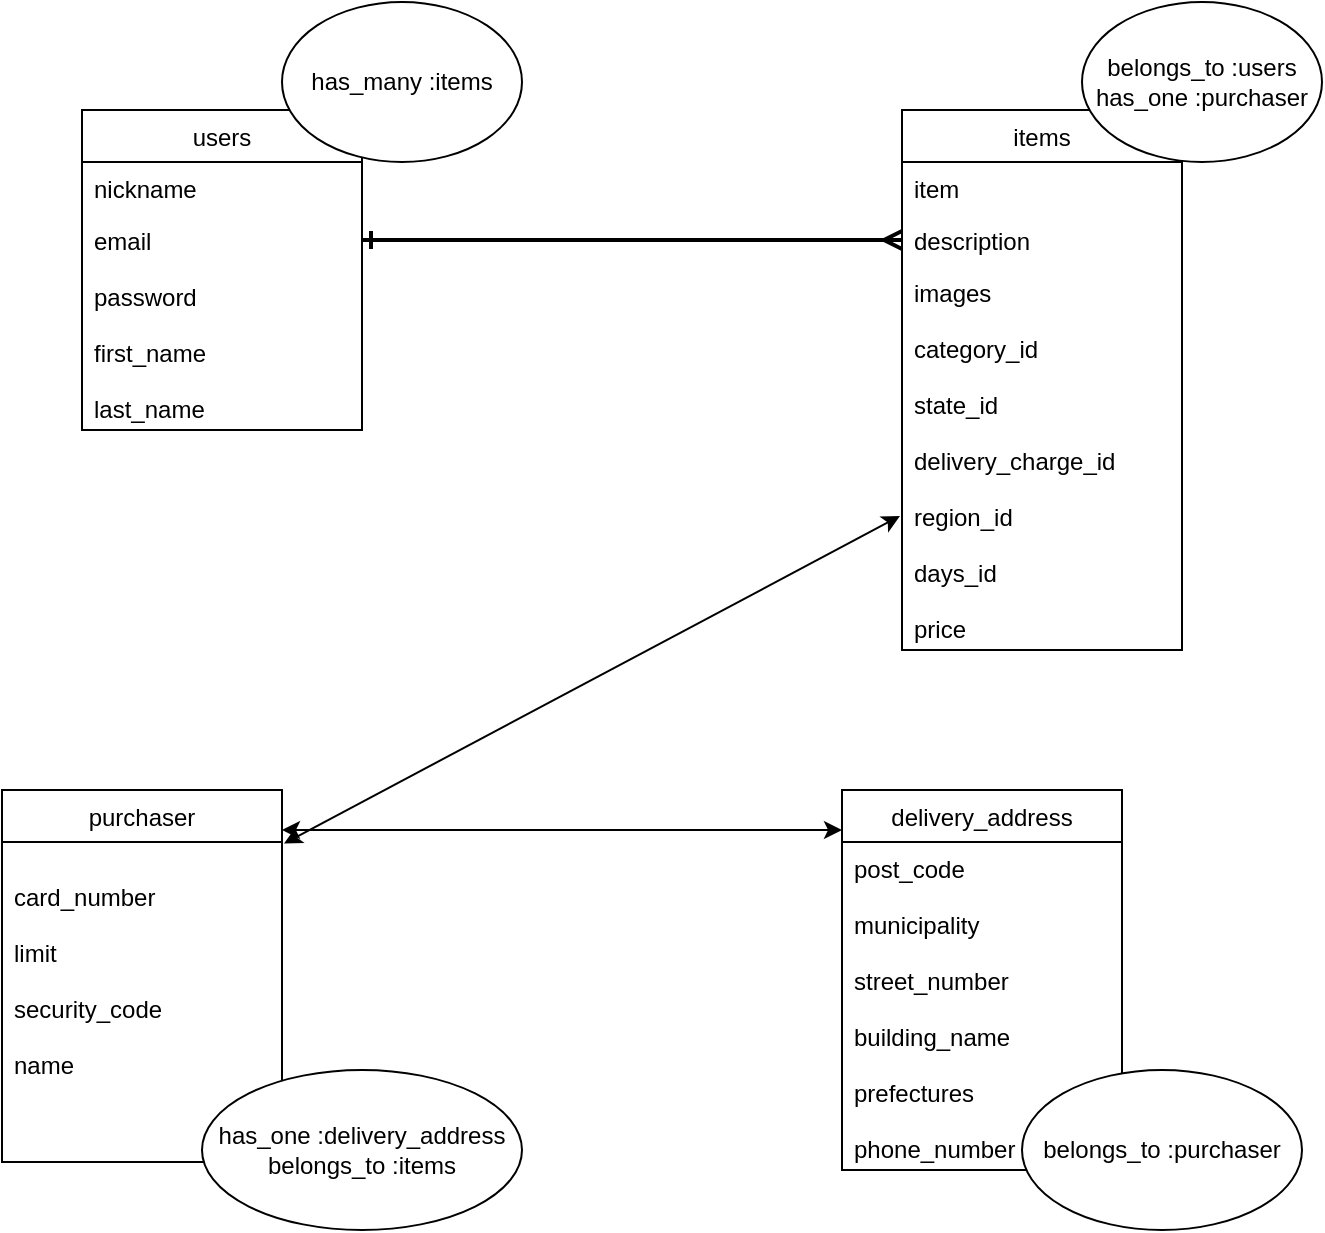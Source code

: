 <mxfile>
    <diagram id="GBxvEX4R5D4INYHLSnsr" name="ページ1">
        <mxGraphModel dx="654" dy="680" grid="1" gridSize="10" guides="1" tooltips="1" connect="0" arrows="1" fold="1" page="1" pageScale="1" pageWidth="827" pageHeight="1169" math="0" shadow="0">
            <root>
                <mxCell id="0"/>
                <mxCell id="1" parent="0"/>
                <mxCell id="2" value="users" style="swimlane;fontStyle=0;childLayout=stackLayout;horizontal=1;startSize=26;fillColor=none;horizontalStack=0;resizeParent=1;resizeParentMax=0;resizeLast=0;collapsible=1;marginBottom=0;" parent="1" vertex="1">
                    <mxGeometry x="180" y="120" width="140" height="160" as="geometry"/>
                </mxCell>
                <mxCell id="3" value="nickname" style="text;strokeColor=none;fillColor=none;align=left;verticalAlign=top;spacingLeft=4;spacingRight=4;overflow=hidden;rotatable=0;points=[[0,0.5],[1,0.5]];portConstraint=eastwest;" parent="2" vertex="1">
                    <mxGeometry y="26" width="140" height="26" as="geometry"/>
                </mxCell>
                <mxCell id="5" value="email&#10;&#10;password&#10;&#10;first_name&#10;&#10;last_name" style="text;strokeColor=none;fillColor=none;align=left;verticalAlign=top;spacingLeft=4;spacingRight=4;overflow=hidden;rotatable=0;points=[[0,0.5],[1,0.5]];portConstraint=eastwest;" parent="2" vertex="1">
                    <mxGeometry y="52" width="140" height="108" as="geometry"/>
                </mxCell>
                <mxCell id="6" value="items" style="swimlane;fontStyle=0;childLayout=stackLayout;horizontal=1;startSize=26;fillColor=none;horizontalStack=0;resizeParent=1;resizeParentMax=0;resizeLast=0;collapsible=1;marginBottom=0;" parent="1" vertex="1">
                    <mxGeometry x="590" y="120" width="140" height="270" as="geometry"/>
                </mxCell>
                <mxCell id="7" value="item" style="text;strokeColor=none;fillColor=none;align=left;verticalAlign=top;spacingLeft=4;spacingRight=4;overflow=hidden;rotatable=0;points=[[0,0.5],[1,0.5]];portConstraint=eastwest;" parent="6" vertex="1">
                    <mxGeometry y="26" width="140" height="26" as="geometry"/>
                </mxCell>
                <mxCell id="8" value="description" style="text;strokeColor=none;fillColor=none;align=left;verticalAlign=top;spacingLeft=4;spacingRight=4;overflow=hidden;rotatable=0;points=[[0,0.5],[1,0.5]];portConstraint=eastwest;" parent="6" vertex="1">
                    <mxGeometry y="52" width="140" height="26" as="geometry"/>
                </mxCell>
                <mxCell id="9" value="images&#10;&#10;category_id&#10;&#10;state_id&#10;&#10;delivery_charge_id&#10;&#10;region_id&#10;&#10;days_id&#10;&#10;price&#10;&#10;" style="text;strokeColor=none;fillColor=none;align=left;verticalAlign=top;spacingLeft=4;spacingRight=4;overflow=hidden;rotatable=0;points=[[0,0.5],[1,0.5]];portConstraint=eastwest;" parent="6" vertex="1">
                    <mxGeometry y="78" width="140" height="192" as="geometry"/>
                </mxCell>
                <mxCell id="10" style="edgeStyle=none;html=1;exitX=1;exitY=0.5;exitDx=0;exitDy=0;entryX=0;entryY=0.5;entryDx=0;entryDy=0;dashed=1;endArrow=ERmany;endFill=0;strokeColor=none;" parent="1" target="8" edge="1">
                    <mxGeometry relative="1" as="geometry">
                        <mxPoint x="320" y="185" as="sourcePoint"/>
                        <Array as="points"/>
                    </mxGeometry>
                </mxCell>
                <mxCell id="11" style="edgeStyle=none;html=1;exitX=1;exitY=0.5;exitDx=0;exitDy=0;endArrow=ERmany;endFill=0;strokeWidth=2;sourcePerimeterSpacing=0;targetPerimeterSpacing=0;jumpSize=14;jumpStyle=arc;rounded=0;entryX=0;entryY=0.5;entryDx=0;entryDy=0;startArrow=ERone;startFill=0;" parent="1" target="8" edge="1">
                    <mxGeometry relative="1" as="geometry">
                        <mxPoint x="550" y="185" as="targetPoint"/>
                        <mxPoint x="320" y="185" as="sourcePoint"/>
                    </mxGeometry>
                </mxCell>
                <mxCell id="15" value="" style="endArrow=classic;startArrow=classic;html=1;" edge="1" parent="1">
                    <mxGeometry width="50" height="50" relative="1" as="geometry">
                        <mxPoint x="560" y="480" as="sourcePoint"/>
                        <mxPoint x="280" y="480" as="targetPoint"/>
                        <Array as="points"/>
                    </mxGeometry>
                </mxCell>
                <mxCell id="16" value="has_many :items" style="ellipse;whiteSpace=wrap;html=1;" vertex="1" parent="1">
                    <mxGeometry x="280" y="66" width="120" height="80" as="geometry"/>
                </mxCell>
                <mxCell id="17" value="belongs_to :users&lt;br&gt;has_one :purchaser" style="ellipse;whiteSpace=wrap;html=1;" vertex="1" parent="1">
                    <mxGeometry x="680" y="66" width="120" height="80" as="geometry"/>
                </mxCell>
                <mxCell id="20" value="purchaser" style="swimlane;fontStyle=0;childLayout=stackLayout;horizontal=1;startSize=26;fillColor=none;horizontalStack=0;resizeParent=1;resizeParentMax=0;resizeLast=0;collapsible=1;marginBottom=0;" vertex="1" parent="1">
                    <mxGeometry x="140" y="460" width="140" height="186" as="geometry"/>
                </mxCell>
                <mxCell id="23" value="&#10;card_number&#10;&#10;limit&#10;&#10;security_code&#10;&#10;name" style="text;strokeColor=none;fillColor=none;align=left;verticalAlign=top;spacingLeft=4;spacingRight=4;overflow=hidden;rotatable=0;points=[[0,0.5],[1,0.5]];portConstraint=eastwest;" vertex="1" parent="20">
                    <mxGeometry y="26" width="140" height="160" as="geometry"/>
                </mxCell>
                <mxCell id="25" value="" style="endArrow=classic;startArrow=classic;html=1;exitX=1.007;exitY=0.144;exitDx=0;exitDy=0;exitPerimeter=0;entryX=-0.007;entryY=0.651;entryDx=0;entryDy=0;entryPerimeter=0;" edge="1" parent="1" source="20" target="9">
                    <mxGeometry width="50" height="50" relative="1" as="geometry">
                        <mxPoint x="440" y="370" as="sourcePoint"/>
                        <mxPoint x="490" y="320" as="targetPoint"/>
                    </mxGeometry>
                </mxCell>
                <mxCell id="26" value="delivery_address" style="swimlane;fontStyle=0;childLayout=stackLayout;horizontal=1;startSize=26;fillColor=none;horizontalStack=0;resizeParent=1;resizeParentMax=0;resizeLast=0;collapsible=1;marginBottom=0;" vertex="1" parent="1">
                    <mxGeometry x="560" y="460" width="140" height="190" as="geometry"/>
                </mxCell>
                <mxCell id="27" value="post_code&#10;&#10;municipality&#10;&#10;street_number&#10;&#10;building_name&#10;&#10;prefectures&#10;&#10;phone_number" style="text;strokeColor=none;fillColor=none;align=left;verticalAlign=top;spacingLeft=4;spacingRight=4;overflow=hidden;rotatable=0;points=[[0,0.5],[1,0.5]];portConstraint=eastwest;" vertex="1" parent="26">
                    <mxGeometry y="26" width="140" height="164" as="geometry"/>
                </mxCell>
                <mxCell id="30" value="has_one :delivery_address&lt;br&gt;belongs_to :items" style="ellipse;whiteSpace=wrap;html=1;" vertex="1" parent="1">
                    <mxGeometry x="240" y="600" width="160" height="80" as="geometry"/>
                </mxCell>
                <mxCell id="31" value="belongs_to :purchaser" style="ellipse;whiteSpace=wrap;html=1;" vertex="1" parent="1">
                    <mxGeometry x="650" y="600" width="140" height="80" as="geometry"/>
                </mxCell>
            </root>
        </mxGraphModel>
    </diagram>
</mxfile>